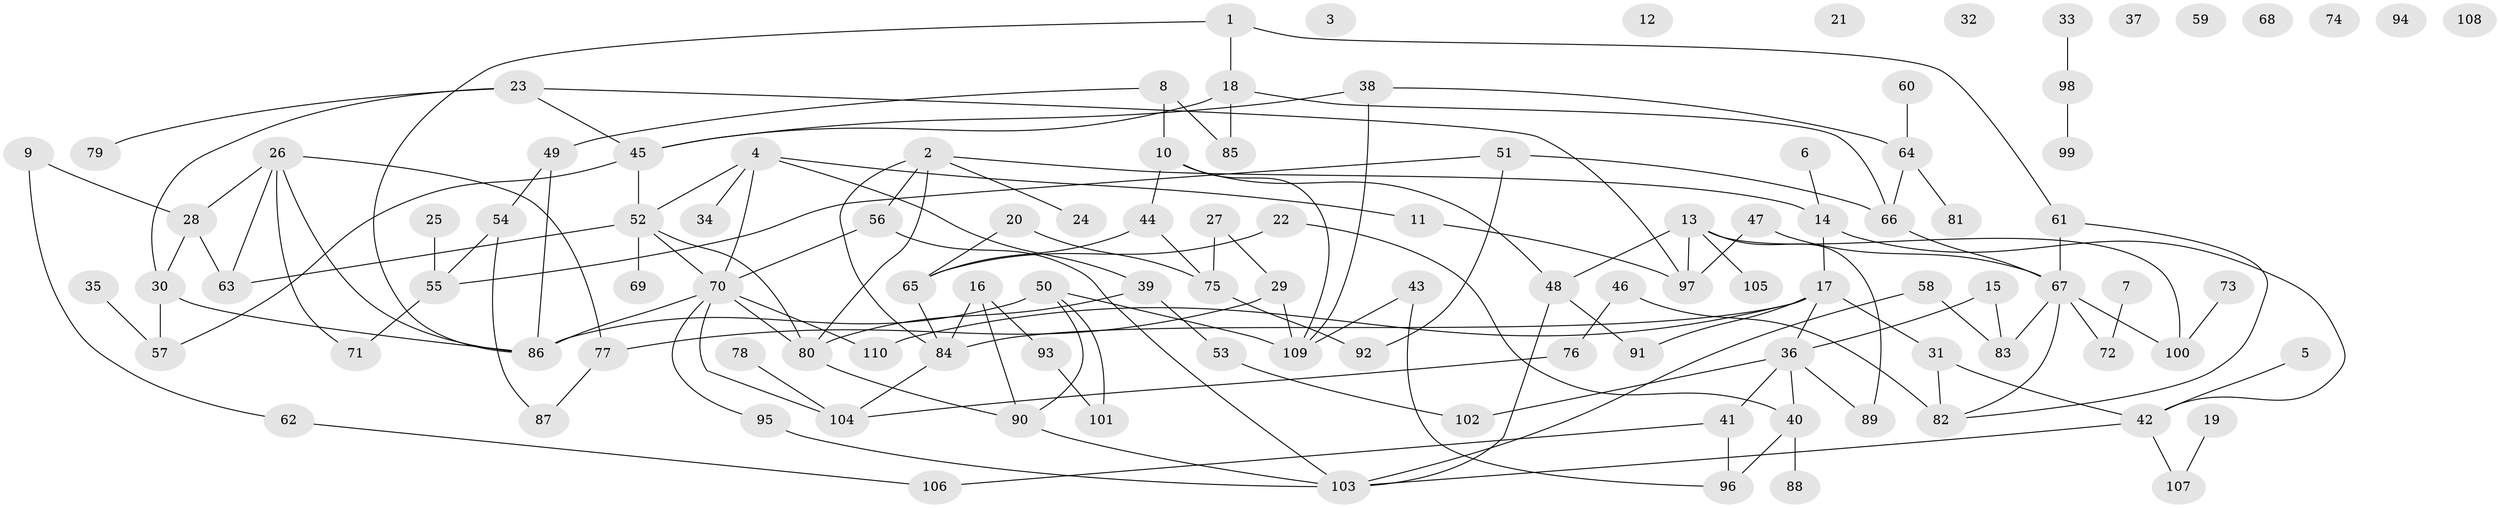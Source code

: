 // Generated by graph-tools (version 1.1) at 2025/33/03/09/25 02:33:58]
// undirected, 110 vertices, 148 edges
graph export_dot {
graph [start="1"]
  node [color=gray90,style=filled];
  1;
  2;
  3;
  4;
  5;
  6;
  7;
  8;
  9;
  10;
  11;
  12;
  13;
  14;
  15;
  16;
  17;
  18;
  19;
  20;
  21;
  22;
  23;
  24;
  25;
  26;
  27;
  28;
  29;
  30;
  31;
  32;
  33;
  34;
  35;
  36;
  37;
  38;
  39;
  40;
  41;
  42;
  43;
  44;
  45;
  46;
  47;
  48;
  49;
  50;
  51;
  52;
  53;
  54;
  55;
  56;
  57;
  58;
  59;
  60;
  61;
  62;
  63;
  64;
  65;
  66;
  67;
  68;
  69;
  70;
  71;
  72;
  73;
  74;
  75;
  76;
  77;
  78;
  79;
  80;
  81;
  82;
  83;
  84;
  85;
  86;
  87;
  88;
  89;
  90;
  91;
  92;
  93;
  94;
  95;
  96;
  97;
  98;
  99;
  100;
  101;
  102;
  103;
  104;
  105;
  106;
  107;
  108;
  109;
  110;
  1 -- 18;
  1 -- 61;
  1 -- 86;
  2 -- 14;
  2 -- 24;
  2 -- 56;
  2 -- 80;
  2 -- 84;
  4 -- 11;
  4 -- 34;
  4 -- 39;
  4 -- 52;
  4 -- 70;
  5 -- 42;
  6 -- 14;
  7 -- 72;
  8 -- 10;
  8 -- 49;
  8 -- 85;
  9 -- 28;
  9 -- 62;
  10 -- 44;
  10 -- 48;
  10 -- 109;
  11 -- 97;
  13 -- 48;
  13 -- 89;
  13 -- 97;
  13 -- 100;
  13 -- 105;
  14 -- 17;
  14 -- 42;
  15 -- 36;
  15 -- 83;
  16 -- 84;
  16 -- 90;
  16 -- 93;
  17 -- 31;
  17 -- 36;
  17 -- 84;
  17 -- 91;
  17 -- 110;
  18 -- 45;
  18 -- 66;
  18 -- 85;
  19 -- 107;
  20 -- 65;
  20 -- 75;
  22 -- 40;
  22 -- 65;
  23 -- 30;
  23 -- 45;
  23 -- 79;
  23 -- 97;
  25 -- 55;
  26 -- 28;
  26 -- 63;
  26 -- 71;
  26 -- 77;
  26 -- 86;
  27 -- 29;
  27 -- 75;
  28 -- 30;
  28 -- 63;
  29 -- 77;
  29 -- 109;
  30 -- 57;
  30 -- 86;
  31 -- 42;
  31 -- 82;
  33 -- 98;
  35 -- 57;
  36 -- 40;
  36 -- 41;
  36 -- 89;
  36 -- 102;
  38 -- 45;
  38 -- 64;
  38 -- 109;
  39 -- 53;
  39 -- 80;
  40 -- 88;
  40 -- 96;
  41 -- 96;
  41 -- 106;
  42 -- 103;
  42 -- 107;
  43 -- 96;
  43 -- 109;
  44 -- 65;
  44 -- 75;
  45 -- 52;
  45 -- 57;
  46 -- 76;
  46 -- 82;
  47 -- 67;
  47 -- 97;
  48 -- 91;
  48 -- 103;
  49 -- 54;
  49 -- 86;
  50 -- 86;
  50 -- 90;
  50 -- 101;
  50 -- 109;
  51 -- 55;
  51 -- 66;
  51 -- 92;
  52 -- 63;
  52 -- 69;
  52 -- 70;
  52 -- 80;
  53 -- 102;
  54 -- 55;
  54 -- 87;
  55 -- 71;
  56 -- 70;
  56 -- 103;
  58 -- 83;
  58 -- 103;
  60 -- 64;
  61 -- 67;
  61 -- 82;
  62 -- 106;
  64 -- 66;
  64 -- 81;
  65 -- 84;
  66 -- 67;
  67 -- 72;
  67 -- 82;
  67 -- 83;
  67 -- 100;
  70 -- 80;
  70 -- 86;
  70 -- 95;
  70 -- 104;
  70 -- 110;
  73 -- 100;
  75 -- 92;
  76 -- 104;
  77 -- 87;
  78 -- 104;
  80 -- 90;
  84 -- 104;
  90 -- 103;
  93 -- 101;
  95 -- 103;
  98 -- 99;
}
